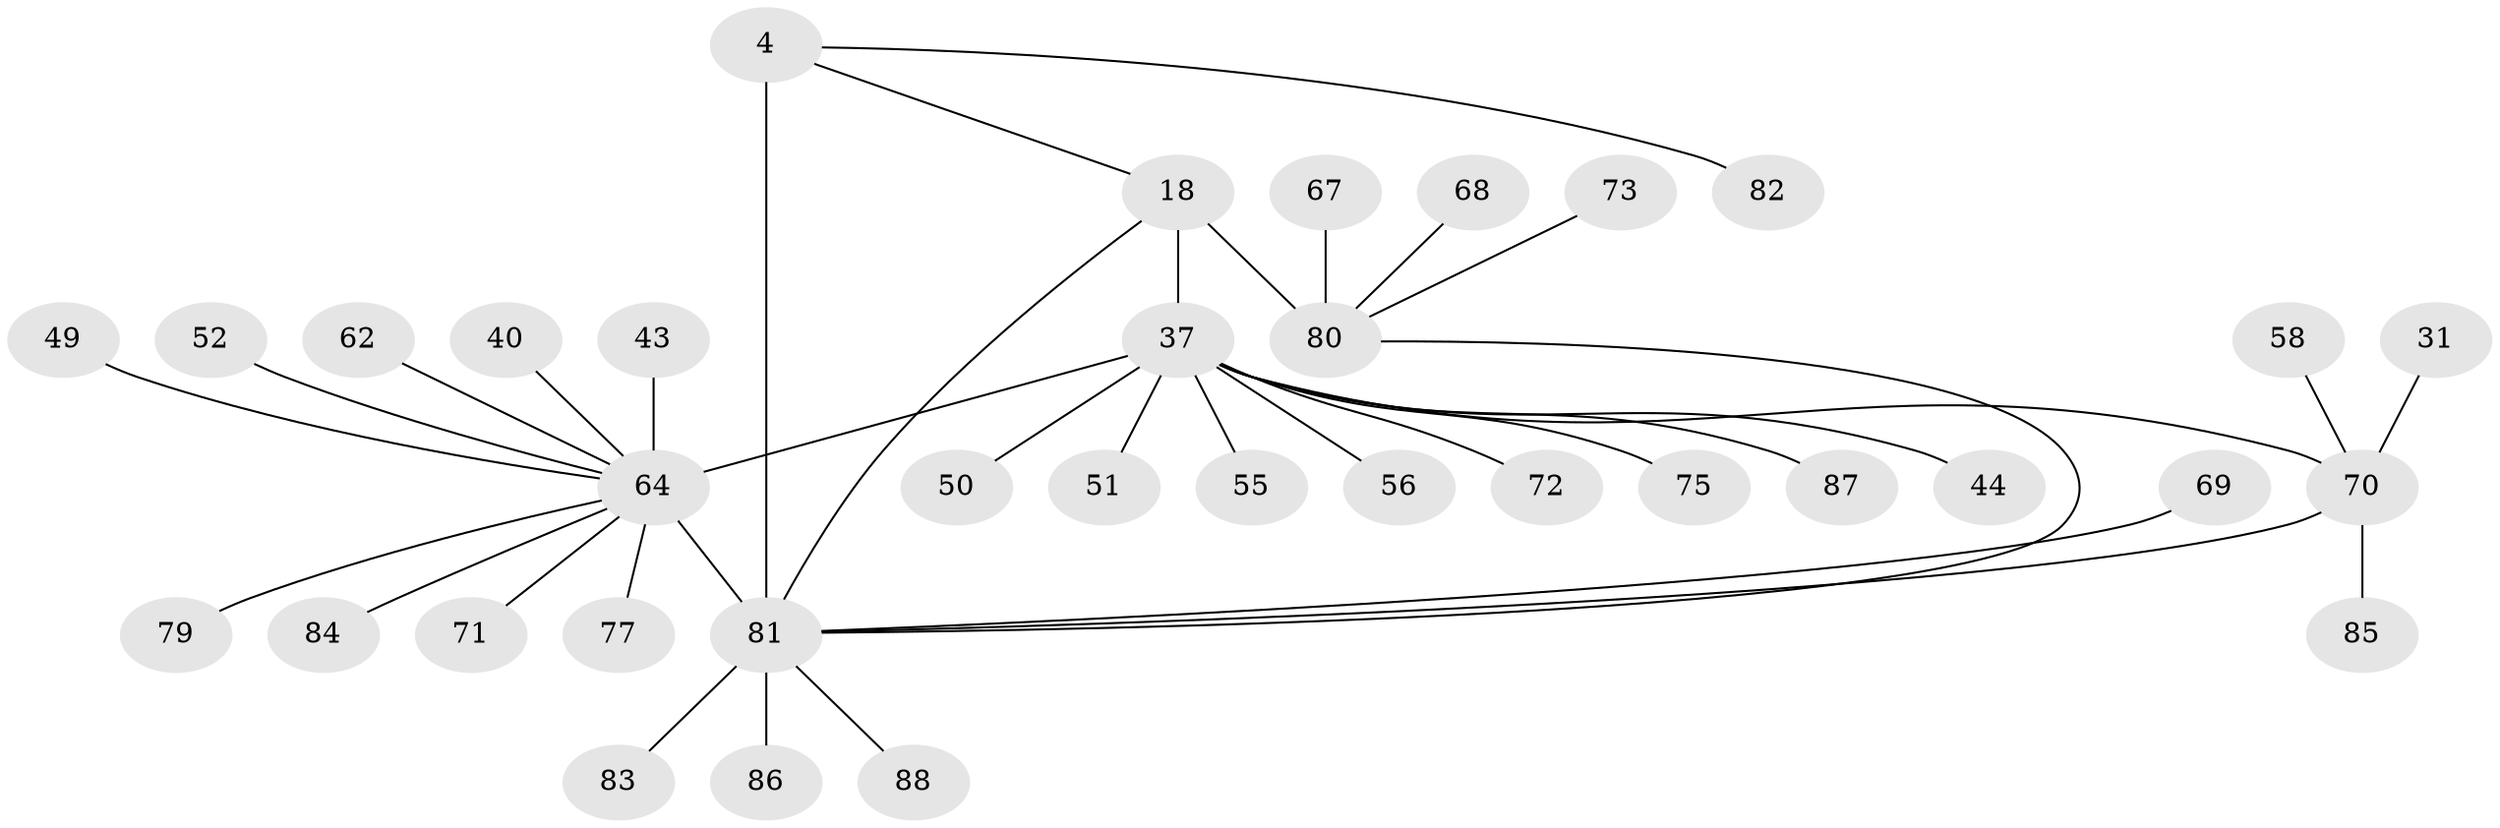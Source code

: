 // original degree distribution, {12: 0.022727272727272728, 6: 0.07954545454545454, 4: 0.056818181818181816, 5: 0.056818181818181816, 8: 0.03409090909090909, 10: 0.011363636363636364, 1: 0.6136363636363636, 3: 0.03409090909090909, 2: 0.09090909090909091}
// Generated by graph-tools (version 1.1) at 2025/57/03/04/25 21:57:45]
// undirected, 35 vertices, 38 edges
graph export_dot {
graph [start="1"]
  node [color=gray90,style=filled];
  4 [super="+3"];
  18 [super="+17"];
  31;
  37 [super="+34+10"];
  40;
  43;
  44;
  49;
  50;
  51;
  52;
  55;
  56 [super="+45"];
  58;
  62;
  64 [super="+12+23+30+36+41+8"];
  67;
  68 [super="+60"];
  69;
  70 [super="+16+21"];
  71 [super="+42"];
  72;
  73;
  75;
  77;
  79 [super="+66"];
  80 [super="+54+61+59+20+38+53"];
  81 [super="+29+78+28+47+63+65+35"];
  82;
  83;
  84 [super="+74"];
  85;
  86 [super="+32"];
  87;
  88;
  4 -- 82;
  4 -- 18;
  4 -- 81 [weight=5];
  18 -- 37 [weight=2];
  18 -- 80 [weight=4];
  18 -- 81;
  31 -- 70;
  37 -- 75;
  37 -- 44;
  37 -- 51;
  37 -- 55;
  37 -- 56;
  37 -- 50;
  37 -- 87;
  37 -- 72;
  37 -- 64 [weight=6];
  37 -- 70 [weight=4];
  40 -- 64;
  43 -- 64;
  49 -- 64;
  52 -- 64;
  58 -- 70;
  62 -- 64;
  64 -- 71;
  64 -- 84;
  64 -- 81 [weight=6];
  64 -- 77;
  64 -- 79;
  67 -- 80;
  68 -- 80;
  69 -- 81;
  70 -- 81;
  70 -- 85;
  73 -- 80;
  80 -- 81;
  81 -- 83;
  81 -- 86;
  81 -- 88;
}
